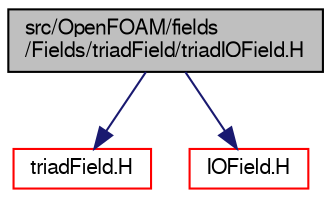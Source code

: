 digraph "src/OpenFOAM/fields/Fields/triadField/triadIOField.H"
{
  bgcolor="transparent";
  edge [fontname="FreeSans",fontsize="10",labelfontname="FreeSans",labelfontsize="10"];
  node [fontname="FreeSans",fontsize="10",shape=record];
  Node0 [label="src/OpenFOAM/fields\l/Fields/triadField/triadIOField.H",height=0.2,width=0.4,color="black", fillcolor="grey75", style="filled", fontcolor="black"];
  Node0 -> Node1 [color="midnightblue",fontsize="10",style="solid",fontname="FreeSans"];
  Node1 [label="triadField.H",height=0.2,width=0.4,color="red",URL="$a09749.html"];
  Node0 -> Node97 [color="midnightblue",fontsize="10",style="solid",fontname="FreeSans"];
  Node97 [label="IOField.H",height=0.2,width=0.4,color="red",URL="$a09032.html"];
}
